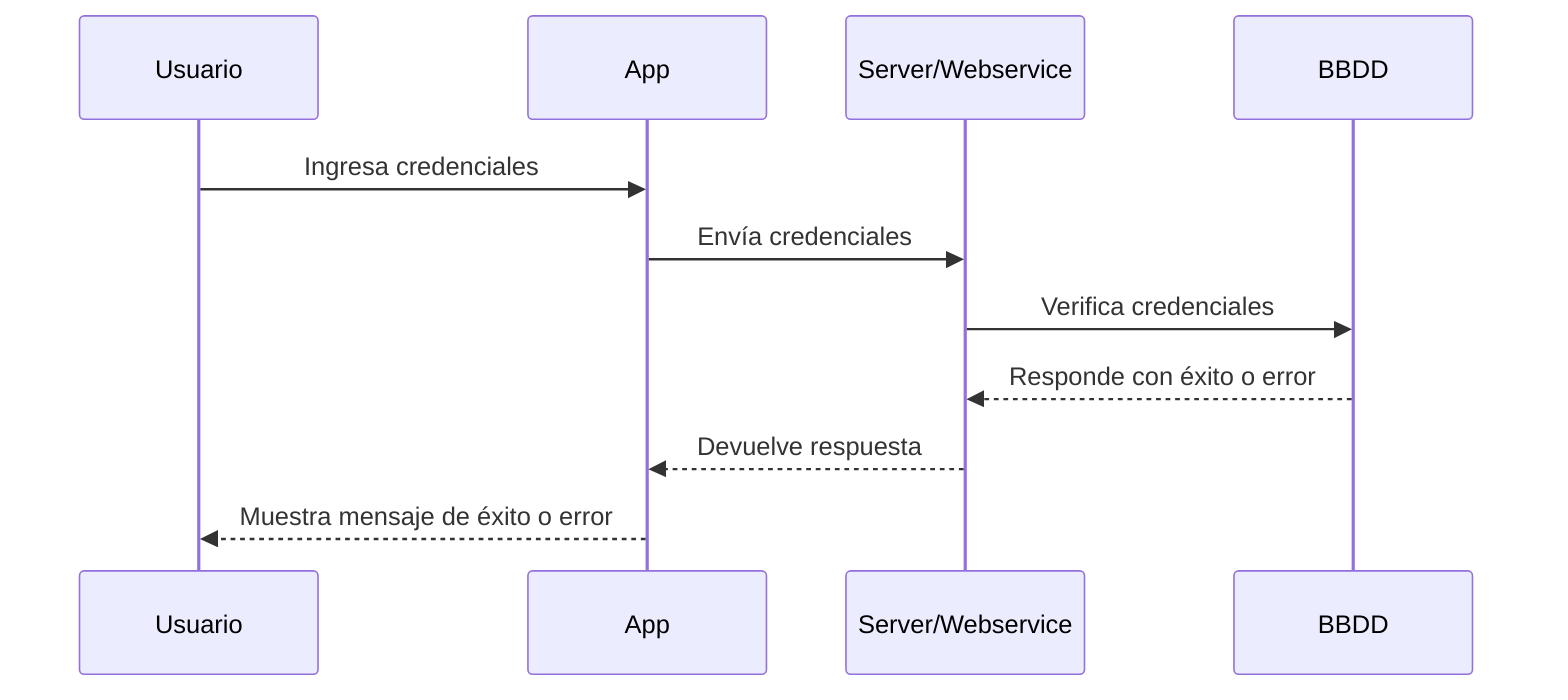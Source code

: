 sequenceDiagram
    participant Usuario
    participant App
    participant Server as Server/Webservice
    participant BBDD

    Usuario->>App: Ingresa credenciales
    App->>Server: Envía credenciales
    Server->>BBDD: Verifica credenciales
    BBDD-->>Server: Responde con éxito o error
    Server-->>App: Devuelve respuesta
    App-->>Usuario: Muestra mensaje de éxito o error